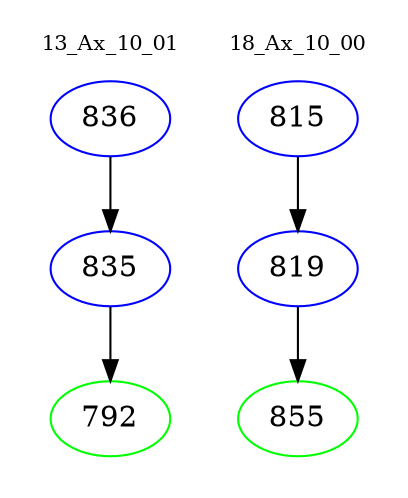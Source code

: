 digraph{
subgraph cluster_0 {
color = white
label = "13_Ax_10_01";
fontsize=10;
T0_836 [label="836", color="blue"]
T0_836 -> T0_835 [color="black"]
T0_835 [label="835", color="blue"]
T0_835 -> T0_792 [color="black"]
T0_792 [label="792", color="green"]
}
subgraph cluster_1 {
color = white
label = "18_Ax_10_00";
fontsize=10;
T1_815 [label="815", color="blue"]
T1_815 -> T1_819 [color="black"]
T1_819 [label="819", color="blue"]
T1_819 -> T1_855 [color="black"]
T1_855 [label="855", color="green"]
}
}
